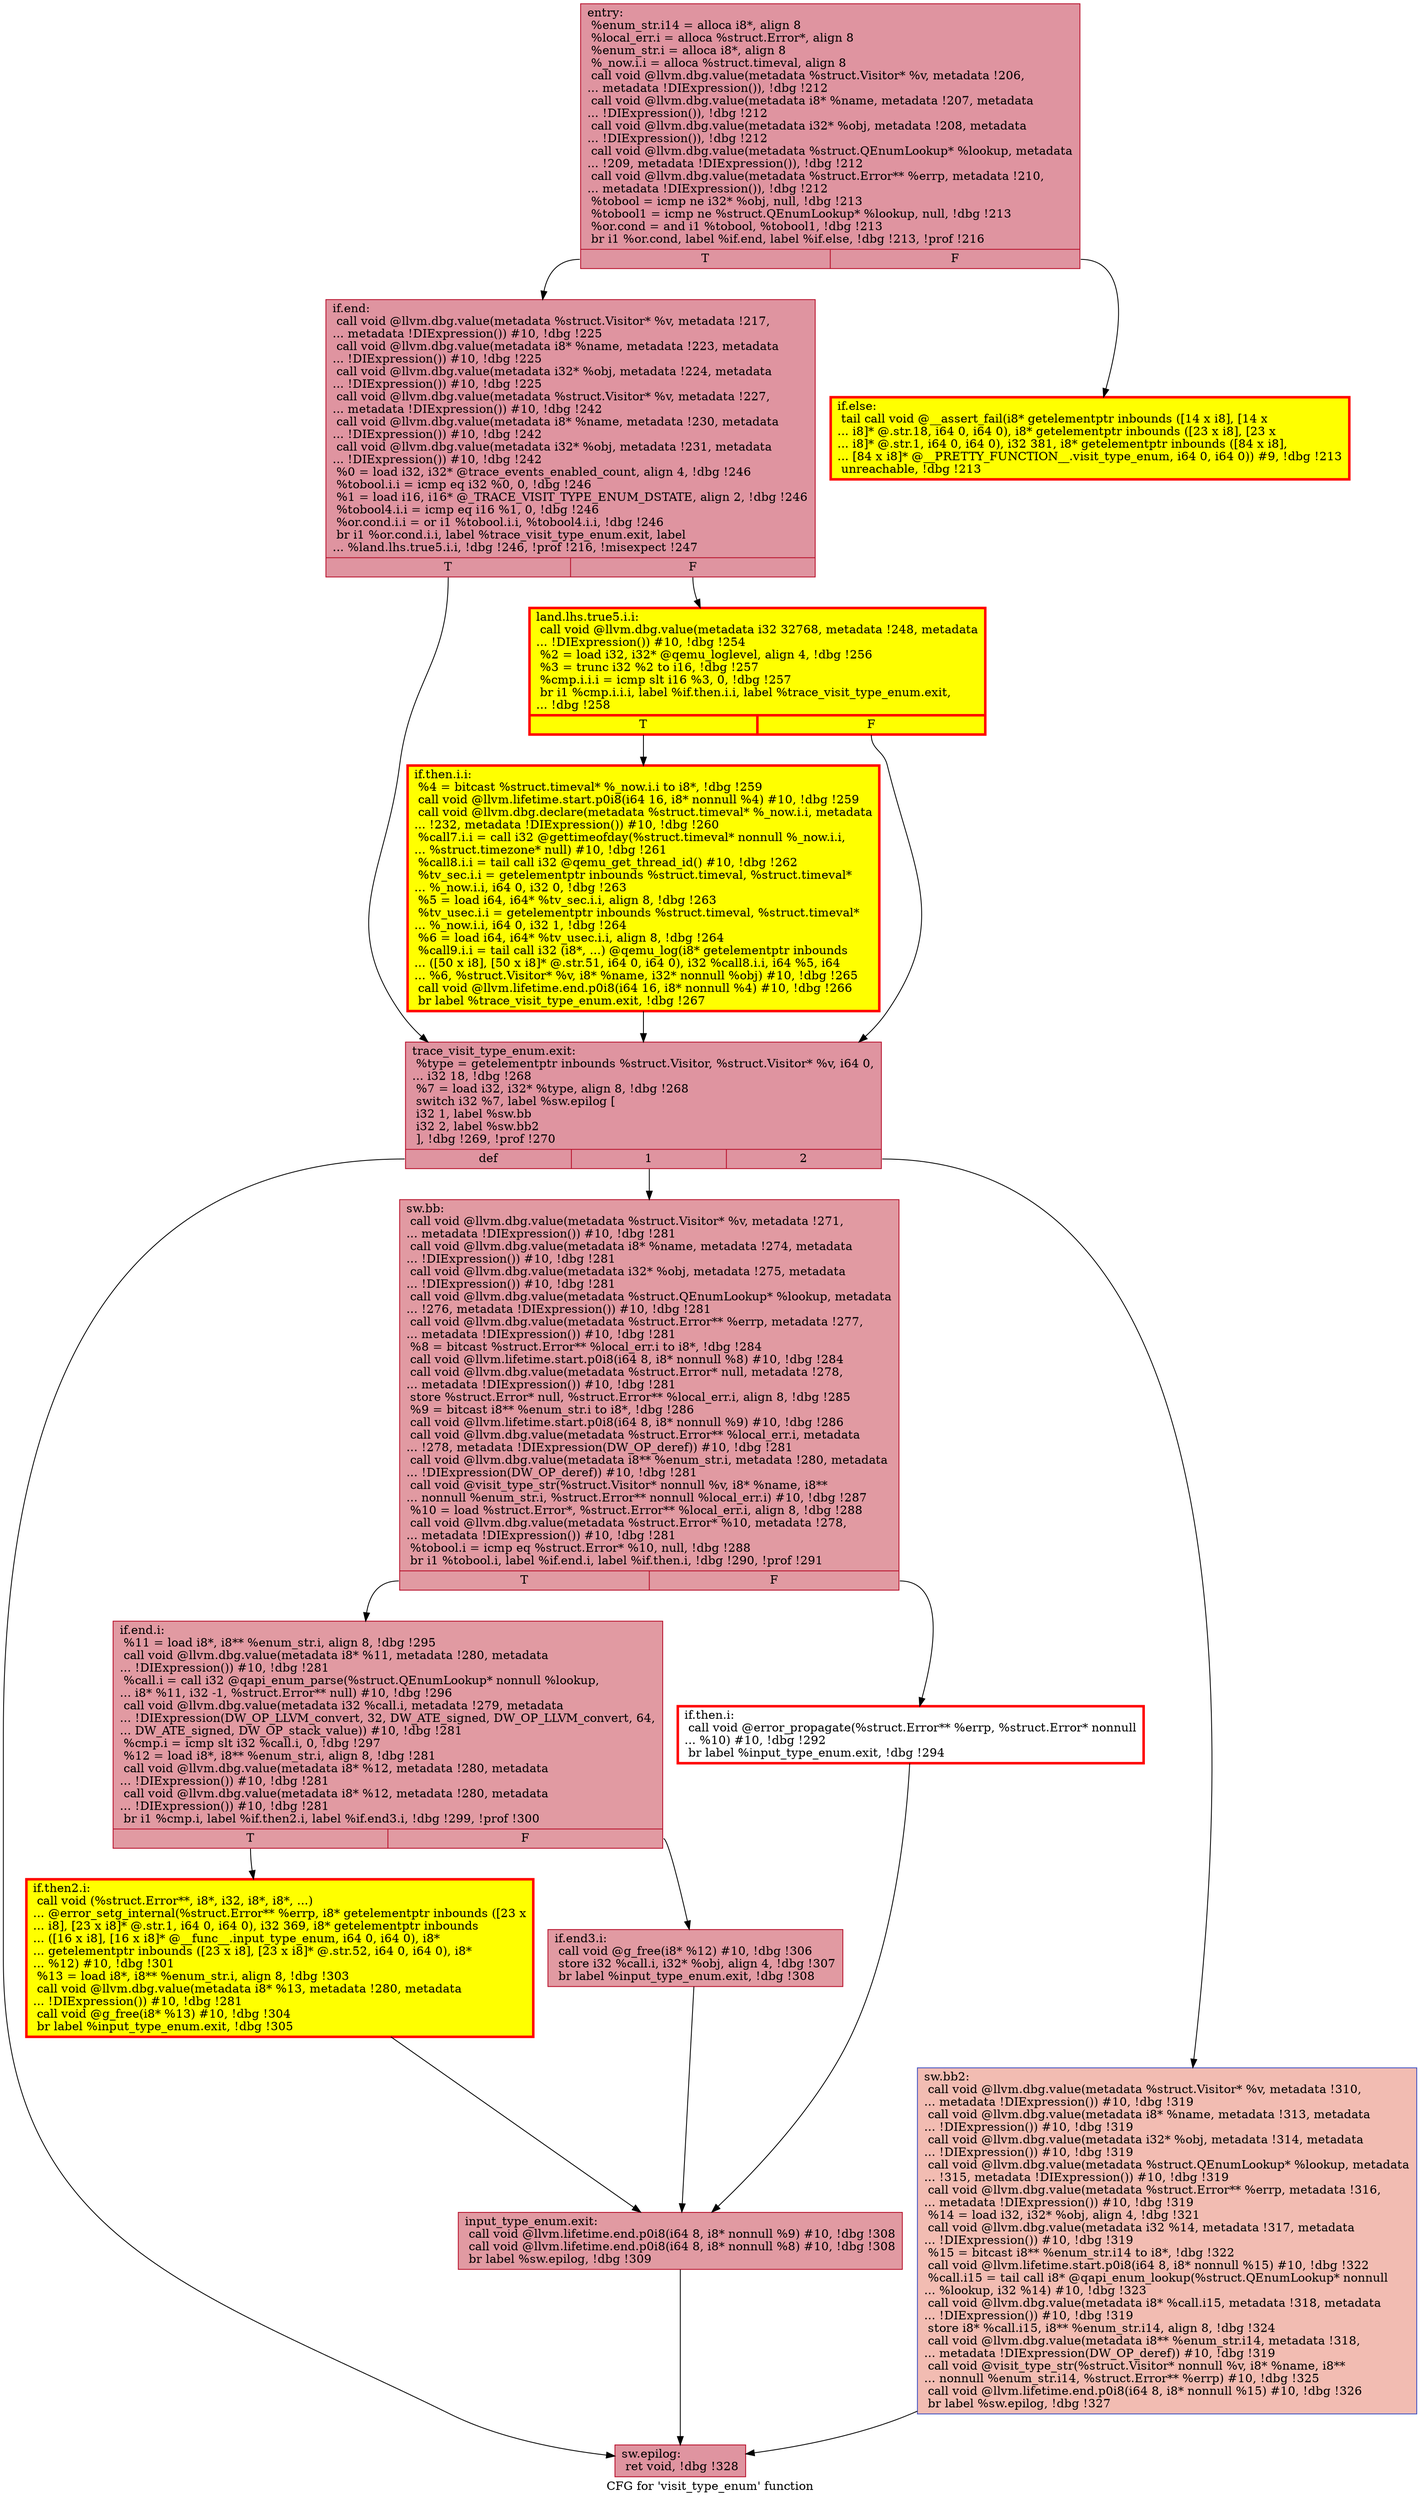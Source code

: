 digraph "CFG for 'visit_type_enum' function" {
	label="CFG for 'visit_type_enum' function";

	Node0x5566425d80f0 [shape=record,color="#b70d28ff", style=filled, fillcolor="#b70d2870",label="{entry:\l  %enum_str.i14 = alloca i8*, align 8\l  %local_err.i = alloca %struct.Error*, align 8\l  %enum_str.i = alloca i8*, align 8\l  %_now.i.i = alloca %struct.timeval, align 8\l  call void @llvm.dbg.value(metadata %struct.Visitor* %v, metadata !206,\l... metadata !DIExpression()), !dbg !212\l  call void @llvm.dbg.value(metadata i8* %name, metadata !207, metadata\l... !DIExpression()), !dbg !212\l  call void @llvm.dbg.value(metadata i32* %obj, metadata !208, metadata\l... !DIExpression()), !dbg !212\l  call void @llvm.dbg.value(metadata %struct.QEnumLookup* %lookup, metadata\l... !209, metadata !DIExpression()), !dbg !212\l  call void @llvm.dbg.value(metadata %struct.Error** %errp, metadata !210,\l... metadata !DIExpression()), !dbg !212\l  %tobool = icmp ne i32* %obj, null, !dbg !213\l  %tobool1 = icmp ne %struct.QEnumLookup* %lookup, null, !dbg !213\l  %or.cond = and i1 %tobool, %tobool1, !dbg !213\l  br i1 %or.cond, label %if.end, label %if.else, !dbg !213, !prof !216\l|{<s0>T|<s1>F}}"];
	Node0x5566425d80f0:s0 -> Node0x5566425de910;
	Node0x5566425d80f0:s1 -> Node0x5566425de980;
	Node0x5566425de980 [shape=record,penwidth=3.0, style="filled", color="red", fillcolor="yellow",label="{if.else:                                          \l  tail call void @__assert_fail(i8* getelementptr inbounds ([14 x i8], [14 x\l... i8]* @.str.18, i64 0, i64 0), i8* getelementptr inbounds ([23 x i8], [23 x\l... i8]* @.str.1, i64 0, i64 0), i32 381, i8* getelementptr inbounds ([84 x i8],\l... [84 x i8]* @__PRETTY_FUNCTION__.visit_type_enum, i64 0, i64 0)) #9, !dbg !213\l  unreachable, !dbg !213\l}"];
	Node0x5566425de910 [shape=record,color="#b70d28ff", style=filled, fillcolor="#b70d2870",label="{if.end:                                           \l  call void @llvm.dbg.value(metadata %struct.Visitor* %v, metadata !217,\l... metadata !DIExpression()) #10, !dbg !225\l  call void @llvm.dbg.value(metadata i8* %name, metadata !223, metadata\l... !DIExpression()) #10, !dbg !225\l  call void @llvm.dbg.value(metadata i32* %obj, metadata !224, metadata\l... !DIExpression()) #10, !dbg !225\l  call void @llvm.dbg.value(metadata %struct.Visitor* %v, metadata !227,\l... metadata !DIExpression()) #10, !dbg !242\l  call void @llvm.dbg.value(metadata i8* %name, metadata !230, metadata\l... !DIExpression()) #10, !dbg !242\l  call void @llvm.dbg.value(metadata i32* %obj, metadata !231, metadata\l... !DIExpression()) #10, !dbg !242\l  %0 = load i32, i32* @trace_events_enabled_count, align 4, !dbg !246\l  %tobool.i.i = icmp eq i32 %0, 0, !dbg !246\l  %1 = load i16, i16* @_TRACE_VISIT_TYPE_ENUM_DSTATE, align 2, !dbg !246\l  %tobool4.i.i = icmp eq i16 %1, 0, !dbg !246\l  %or.cond.i.i = or i1 %tobool.i.i, %tobool4.i.i, !dbg !246\l  br i1 %or.cond.i.i, label %trace_visit_type_enum.exit, label\l... %land.lhs.true5.i.i, !dbg !246, !prof !216, !misexpect !247\l|{<s0>T|<s1>F}}"];
	Node0x5566425de910:s0 -> Node0x556642524b10;
	Node0x5566425de910:s1 -> Node0x5566426880d0;
	Node0x5566426880d0 [shape=record,penwidth=3.0, style="filled", color="red", fillcolor="yellow",label="{land.lhs.true5.i.i:                               \l  call void @llvm.dbg.value(metadata i32 32768, metadata !248, metadata\l... !DIExpression()) #10, !dbg !254\l  %2 = load i32, i32* @qemu_loglevel, align 4, !dbg !256\l  %3 = trunc i32 %2 to i16, !dbg !257\l  %cmp.i.i.i = icmp slt i16 %3, 0, !dbg !257\l  br i1 %cmp.i.i.i, label %if.then.i.i, label %trace_visit_type_enum.exit,\l... !dbg !258\l|{<s0>T|<s1>F}}"];
	Node0x5566426880d0:s0 -> Node0x5566425dfbc0;
	Node0x5566426880d0:s1 -> Node0x556642524b10;
	Node0x5566425dfbc0 [shape=record,penwidth=3.0, style="filled", color="red", fillcolor="yellow",label="{if.then.i.i:                                      \l  %4 = bitcast %struct.timeval* %_now.i.i to i8*, !dbg !259\l  call void @llvm.lifetime.start.p0i8(i64 16, i8* nonnull %4) #10, !dbg !259\l  call void @llvm.dbg.declare(metadata %struct.timeval* %_now.i.i, metadata\l... !232, metadata !DIExpression()) #10, !dbg !260\l  %call7.i.i = call i32 @gettimeofday(%struct.timeval* nonnull %_now.i.i,\l... %struct.timezone* null) #10, !dbg !261\l  %call8.i.i = tail call i32 @qemu_get_thread_id() #10, !dbg !262\l  %tv_sec.i.i = getelementptr inbounds %struct.timeval, %struct.timeval*\l... %_now.i.i, i64 0, i32 0, !dbg !263\l  %5 = load i64, i64* %tv_sec.i.i, align 8, !dbg !263\l  %tv_usec.i.i = getelementptr inbounds %struct.timeval, %struct.timeval*\l... %_now.i.i, i64 0, i32 1, !dbg !264\l  %6 = load i64, i64* %tv_usec.i.i, align 8, !dbg !264\l  %call9.i.i = tail call i32 (i8*, ...) @qemu_log(i8* getelementptr inbounds\l... ([50 x i8], [50 x i8]* @.str.51, i64 0, i64 0), i32 %call8.i.i, i64 %5, i64\l... %6, %struct.Visitor* %v, i8* %name, i32* nonnull %obj) #10, !dbg !265\l  call void @llvm.lifetime.end.p0i8(i64 16, i8* nonnull %4) #10, !dbg !266\l  br label %trace_visit_type_enum.exit, !dbg !267\l}"];
	Node0x5566425dfbc0 -> Node0x556642524b10;
	Node0x556642524b10 [shape=record,color="#b70d28ff", style=filled, fillcolor="#b70d2870",label="{trace_visit_type_enum.exit:                       \l  %type = getelementptr inbounds %struct.Visitor, %struct.Visitor* %v, i64 0,\l... i32 18, !dbg !268\l  %7 = load i32, i32* %type, align 8, !dbg !268\l  switch i32 %7, label %sw.epilog [\l    i32 1, label %sw.bb\l    i32 2, label %sw.bb2\l  ], !dbg !269, !prof !270\l|{<s0>def|<s1>1|<s2>2}}"];
	Node0x556642524b10:s0 -> Node0x556642507cd0;
	Node0x556642524b10:s1 -> Node0x5566425e08f0;
	Node0x556642524b10:s2 -> Node0x5566425d7f70;
	Node0x5566425e08f0 [shape=record,color="#b70d28ff", style=filled, fillcolor="#bb1b2c70",label="{sw.bb:                                            \l  call void @llvm.dbg.value(metadata %struct.Visitor* %v, metadata !271,\l... metadata !DIExpression()) #10, !dbg !281\l  call void @llvm.dbg.value(metadata i8* %name, metadata !274, metadata\l... !DIExpression()) #10, !dbg !281\l  call void @llvm.dbg.value(metadata i32* %obj, metadata !275, metadata\l... !DIExpression()) #10, !dbg !281\l  call void @llvm.dbg.value(metadata %struct.QEnumLookup* %lookup, metadata\l... !276, metadata !DIExpression()) #10, !dbg !281\l  call void @llvm.dbg.value(metadata %struct.Error** %errp, metadata !277,\l... metadata !DIExpression()) #10, !dbg !281\l  %8 = bitcast %struct.Error** %local_err.i to i8*, !dbg !284\l  call void @llvm.lifetime.start.p0i8(i64 8, i8* nonnull %8) #10, !dbg !284\l  call void @llvm.dbg.value(metadata %struct.Error* null, metadata !278,\l... metadata !DIExpression()) #10, !dbg !281\l  store %struct.Error* null, %struct.Error** %local_err.i, align 8, !dbg !285\l  %9 = bitcast i8** %enum_str.i to i8*, !dbg !286\l  call void @llvm.lifetime.start.p0i8(i64 8, i8* nonnull %9) #10, !dbg !286\l  call void @llvm.dbg.value(metadata %struct.Error** %local_err.i, metadata\l... !278, metadata !DIExpression(DW_OP_deref)) #10, !dbg !281\l  call void @llvm.dbg.value(metadata i8** %enum_str.i, metadata !280, metadata\l... !DIExpression(DW_OP_deref)) #10, !dbg !281\l  call void @visit_type_str(%struct.Visitor* nonnull %v, i8* %name, i8**\l... nonnull %enum_str.i, %struct.Error** nonnull %local_err.i) #10, !dbg !287\l  %10 = load %struct.Error*, %struct.Error** %local_err.i, align 8, !dbg !288\l  call void @llvm.dbg.value(metadata %struct.Error* %10, metadata !278,\l... metadata !DIExpression()) #10, !dbg !281\l  %tobool.i = icmp eq %struct.Error* %10, null, !dbg !288\l  br i1 %tobool.i, label %if.end.i, label %if.then.i, !dbg !290, !prof !291\l|{<s0>T|<s1>F}}"];
	Node0x5566425e08f0:s0 -> Node0x556642507bf0;
	Node0x5566425e08f0:s1 -> Node0x556642681110;
	Node0x556642681110 [shape=record,penwidth=3.0, color="red",label="{if.then.i:                                        \l  call void @error_propagate(%struct.Error** %errp, %struct.Error* nonnull\l... %10) #10, !dbg !292\l  br label %input_type_enum.exit, !dbg !294\l}"];
	Node0x556642681110 -> Node0x556642648860;
	Node0x556642507bf0 [shape=record,color="#b70d28ff", style=filled, fillcolor="#bb1b2c70",label="{if.end.i:                                         \l  %11 = load i8*, i8** %enum_str.i, align 8, !dbg !295\l  call void @llvm.dbg.value(metadata i8* %11, metadata !280, metadata\l... !DIExpression()) #10, !dbg !281\l  %call.i = call i32 @qapi_enum_parse(%struct.QEnumLookup* nonnull %lookup,\l... i8* %11, i32 -1, %struct.Error** null) #10, !dbg !296\l  call void @llvm.dbg.value(metadata i32 %call.i, metadata !279, metadata\l... !DIExpression(DW_OP_LLVM_convert, 32, DW_ATE_signed, DW_OP_LLVM_convert, 64,\l... DW_ATE_signed, DW_OP_stack_value)) #10, !dbg !281\l  %cmp.i = icmp slt i32 %call.i, 0, !dbg !297\l  %12 = load i8*, i8** %enum_str.i, align 8, !dbg !281\l  call void @llvm.dbg.value(metadata i8* %12, metadata !280, metadata\l... !DIExpression()) #10, !dbg !281\l  call void @llvm.dbg.value(metadata i8* %12, metadata !280, metadata\l... !DIExpression()) #10, !dbg !281\l  br i1 %cmp.i, label %if.then2.i, label %if.end3.i, !dbg !299, !prof !300\l|{<s0>T|<s1>F}}"];
	Node0x556642507bf0:s0 -> Node0x55664266acb0;
	Node0x556642507bf0:s1 -> Node0x556642658d00;
	Node0x55664266acb0 [shape=record,penwidth=3.0, style="filled", color="red", fillcolor="yellow",label="{if.then2.i:                                       \l  call void (%struct.Error**, i8*, i32, i8*, i8*, ...)\l... @error_setg_internal(%struct.Error** %errp, i8* getelementptr inbounds ([23 x\l... i8], [23 x i8]* @.str.1, i64 0, i64 0), i32 369, i8* getelementptr inbounds\l... ([16 x i8], [16 x i8]* @__func__.input_type_enum, i64 0, i64 0), i8*\l... getelementptr inbounds ([23 x i8], [23 x i8]* @.str.52, i64 0, i64 0), i8*\l... %12) #10, !dbg !301\l  %13 = load i8*, i8** %enum_str.i, align 8, !dbg !303\l  call void @llvm.dbg.value(metadata i8* %13, metadata !280, metadata\l... !DIExpression()) #10, !dbg !281\l  call void @g_free(i8* %13) #10, !dbg !304\l  br label %input_type_enum.exit, !dbg !305\l}"];
	Node0x55664266acb0 -> Node0x556642648860;
	Node0x556642658d00 [shape=record,color="#b70d28ff", style=filled, fillcolor="#bb1b2c70",label="{if.end3.i:                                        \l  call void @g_free(i8* %12) #10, !dbg !306\l  store i32 %call.i, i32* %obj, align 4, !dbg !307\l  br label %input_type_enum.exit, !dbg !308\l}"];
	Node0x556642658d00 -> Node0x556642648860;
	Node0x556642648860 [shape=record,color="#b70d28ff", style=filled, fillcolor="#bb1b2c70",label="{input_type_enum.exit:                             \l  call void @llvm.lifetime.end.p0i8(i64 8, i8* nonnull %9) #10, !dbg !308\l  call void @llvm.lifetime.end.p0i8(i64 8, i8* nonnull %8) #10, !dbg !308\l  br label %sw.epilog, !dbg !309\l}"];
	Node0x556642648860 -> Node0x556642507cd0;
	Node0x5566425d7f70 [shape=record,color="#3d50c3ff", style=filled, fillcolor="#e1675170",label="{sw.bb2:                                           \l  call void @llvm.dbg.value(metadata %struct.Visitor* %v, metadata !310,\l... metadata !DIExpression()) #10, !dbg !319\l  call void @llvm.dbg.value(metadata i8* %name, metadata !313, metadata\l... !DIExpression()) #10, !dbg !319\l  call void @llvm.dbg.value(metadata i32* %obj, metadata !314, metadata\l... !DIExpression()) #10, !dbg !319\l  call void @llvm.dbg.value(metadata %struct.QEnumLookup* %lookup, metadata\l... !315, metadata !DIExpression()) #10, !dbg !319\l  call void @llvm.dbg.value(metadata %struct.Error** %errp, metadata !316,\l... metadata !DIExpression()) #10, !dbg !319\l  %14 = load i32, i32* %obj, align 4, !dbg !321\l  call void @llvm.dbg.value(metadata i32 %14, metadata !317, metadata\l... !DIExpression()) #10, !dbg !319\l  %15 = bitcast i8** %enum_str.i14 to i8*, !dbg !322\l  call void @llvm.lifetime.start.p0i8(i64 8, i8* nonnull %15) #10, !dbg !322\l  %call.i15 = tail call i8* @qapi_enum_lookup(%struct.QEnumLookup* nonnull\l... %lookup, i32 %14) #10, !dbg !323\l  call void @llvm.dbg.value(metadata i8* %call.i15, metadata !318, metadata\l... !DIExpression()) #10, !dbg !319\l  store i8* %call.i15, i8** %enum_str.i14, align 8, !dbg !324\l  call void @llvm.dbg.value(metadata i8** %enum_str.i14, metadata !318,\l... metadata !DIExpression(DW_OP_deref)) #10, !dbg !319\l  call void @visit_type_str(%struct.Visitor* nonnull %v, i8* %name, i8**\l... nonnull %enum_str.i14, %struct.Error** %errp) #10, !dbg !325\l  call void @llvm.lifetime.end.p0i8(i64 8, i8* nonnull %15) #10, !dbg !326\l  br label %sw.epilog, !dbg !327\l}"];
	Node0x5566425d7f70 -> Node0x556642507cd0;
	Node0x556642507cd0 [shape=record,color="#b70d28ff", style=filled, fillcolor="#b70d2870",label="{sw.epilog:                                        \l  ret void, !dbg !328\l}"];
}
